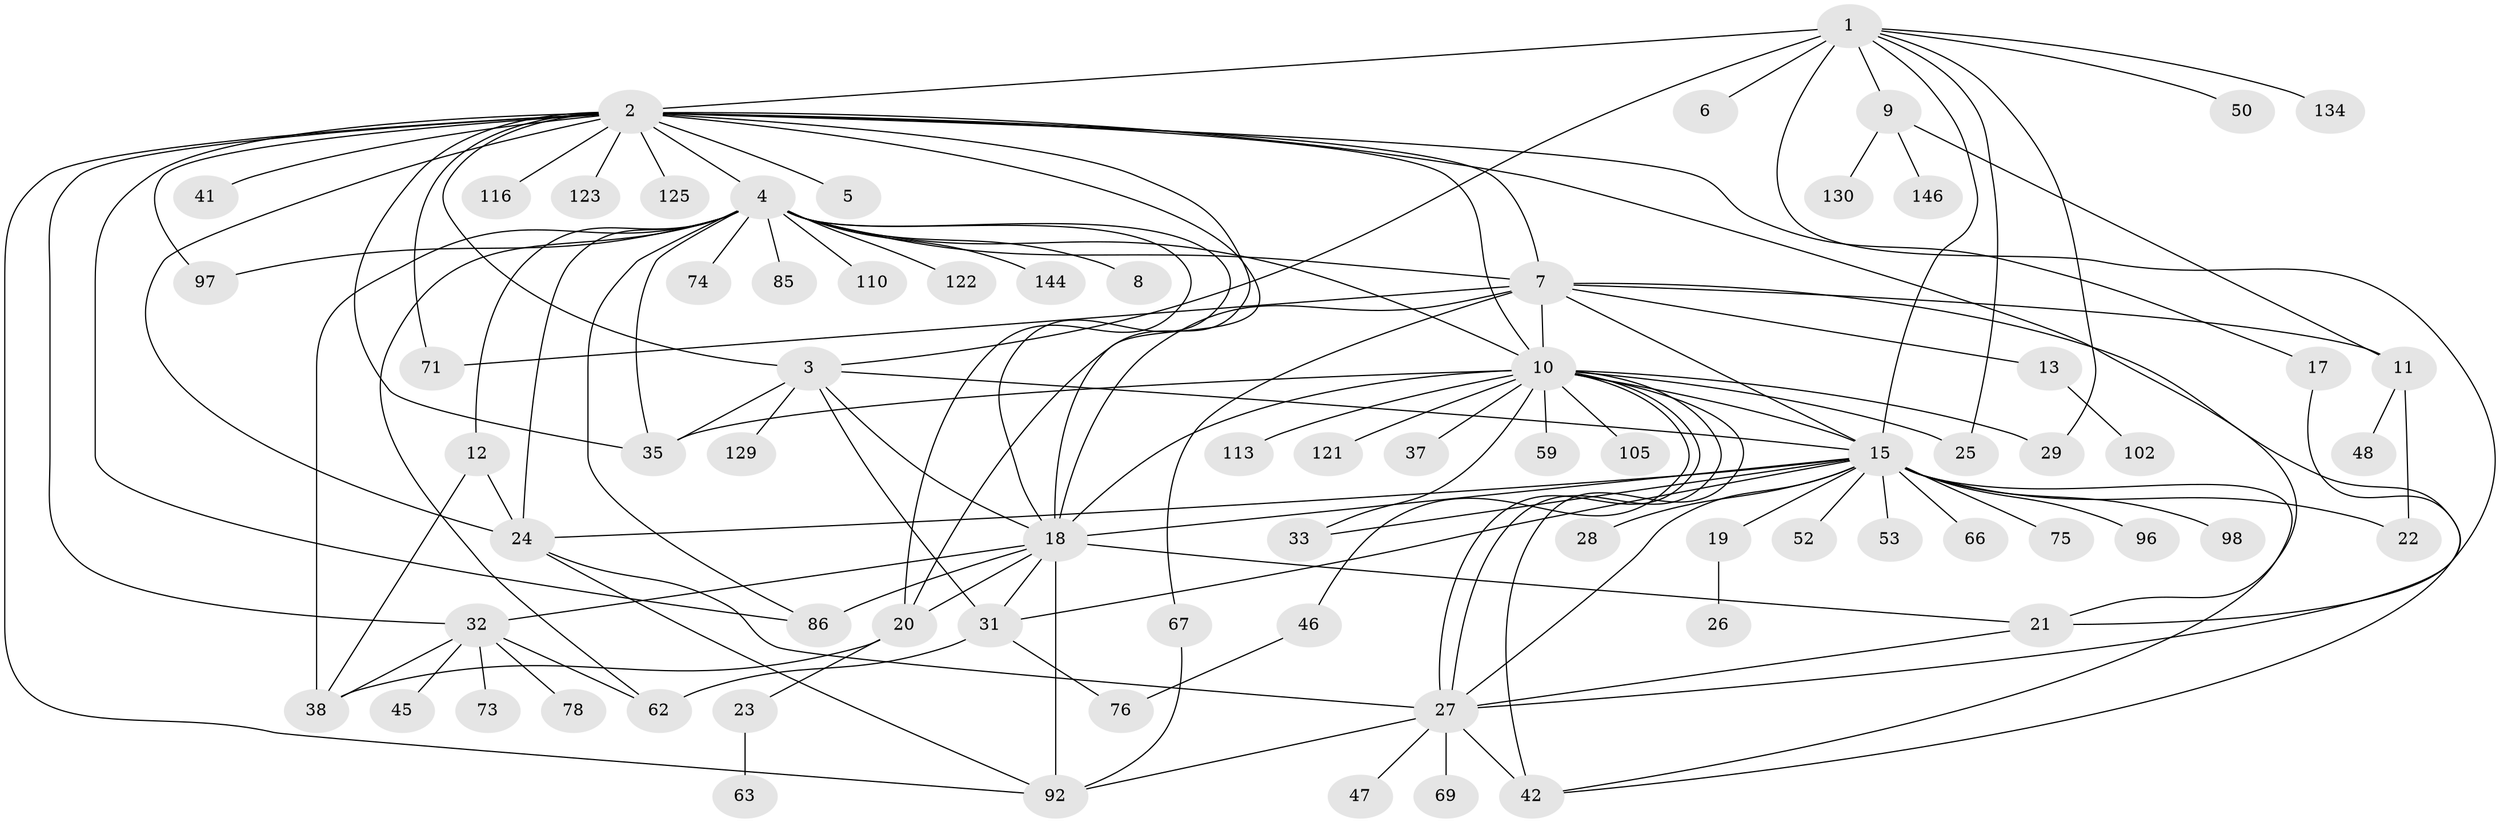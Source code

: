 // original degree distribution, {14: 0.006756756756756757, 16: 0.006756756756756757, 7: 0.013513513513513514, 18: 0.013513513513513514, 1: 0.46621621621621623, 8: 0.02702702702702703, 2: 0.22972972972972974, 4: 0.0472972972972973, 5: 0.0472972972972973, 3: 0.10135135135135136, 17: 0.006756756756756757, 9: 0.006756756756756757, 6: 0.013513513513513514, 11: 0.006756756756756757, 10: 0.006756756756756757}
// Generated by graph-tools (version 1.1) at 2025/14/03/09/25 04:14:22]
// undirected, 74 vertices, 125 edges
graph export_dot {
graph [start="1"]
  node [color=gray90,style=filled];
  1 [super="+119"];
  2 [super="+14+72+49+57+148+16"];
  3;
  4;
  5;
  6;
  7 [super="+90+120+133"];
  8 [super="+140"];
  9;
  10;
  11 [super="+64"];
  12 [super="+44"];
  13;
  15 [super="+56+39"];
  17;
  18 [super="+51+30+124"];
  19;
  20 [super="+132+115"];
  21 [super="+136+61"];
  22 [super="+109"];
  23 [super="+87"];
  24 [super="+126+108+99"];
  25;
  26 [super="+111"];
  27;
  28;
  29 [super="+94"];
  31 [super="+40+91"];
  32 [super="+65+81+34+80"];
  33 [super="+43"];
  35 [super="+100+95"];
  37;
  38 [super="+83+101"];
  41 [super="+118+89"];
  42 [super="+60"];
  45;
  46 [super="+70"];
  47;
  48 [super="+135"];
  50;
  52;
  53;
  59;
  62 [super="+84"];
  63;
  66;
  67;
  69 [super="+77"];
  71;
  73;
  74;
  75;
  76;
  78;
  85;
  86 [super="+88"];
  92 [super="+137"];
  96;
  97;
  98;
  102;
  105;
  110;
  113;
  116;
  121;
  122;
  123;
  125;
  129;
  130 [super="+141"];
  134;
  144;
  146;
  1 -- 2 [weight=3];
  1 -- 3;
  1 -- 6;
  1 -- 9;
  1 -- 15;
  1 -- 25;
  1 -- 29;
  1 -- 50;
  1 -- 134;
  1 -- 21;
  2 -- 3;
  2 -- 4;
  2 -- 5;
  2 -- 17;
  2 -- 20;
  2 -- 32 [weight=2];
  2 -- 86;
  2 -- 18;
  2 -- 7;
  2 -- 21;
  2 -- 97;
  2 -- 35;
  2 -- 71;
  2 -- 41;
  2 -- 10;
  2 -- 116;
  2 -- 24;
  2 -- 123;
  2 -- 92;
  2 -- 125;
  3 -- 31;
  3 -- 129;
  3 -- 18;
  3 -- 35;
  3 -- 15;
  4 -- 7;
  4 -- 8;
  4 -- 10;
  4 -- 12;
  4 -- 18;
  4 -- 20;
  4 -- 38;
  4 -- 62;
  4 -- 74;
  4 -- 85;
  4 -- 86;
  4 -- 97;
  4 -- 110;
  4 -- 122;
  4 -- 144;
  4 -- 24;
  4 -- 35;
  7 -- 13;
  7 -- 18 [weight=2];
  7 -- 67;
  7 -- 71;
  7 -- 11;
  7 -- 42;
  7 -- 10;
  7 -- 15;
  9 -- 11;
  9 -- 130;
  9 -- 146;
  10 -- 15;
  10 -- 25;
  10 -- 27;
  10 -- 27;
  10 -- 33;
  10 -- 35;
  10 -- 37;
  10 -- 46;
  10 -- 59;
  10 -- 105;
  10 -- 113;
  10 -- 121;
  10 -- 29;
  10 -- 42;
  10 -- 18;
  11 -- 22;
  11 -- 48;
  12 -- 24;
  12 -- 38 [weight=2];
  13 -- 102;
  15 -- 19;
  15 -- 22;
  15 -- 24;
  15 -- 27;
  15 -- 28;
  15 -- 33;
  15 -- 42;
  15 -- 52;
  15 -- 53;
  15 -- 66;
  15 -- 75;
  15 -- 98;
  15 -- 31;
  15 -- 96;
  15 -- 18 [weight=2];
  17 -- 27;
  18 -- 21;
  18 -- 32;
  18 -- 92;
  18 -- 31;
  18 -- 20;
  18 -- 86;
  19 -- 26;
  20 -- 23;
  20 -- 38;
  21 -- 27;
  23 -- 63;
  24 -- 27;
  24 -- 92;
  27 -- 42 [weight=2];
  27 -- 47;
  27 -- 69;
  27 -- 92;
  31 -- 62;
  31 -- 76;
  32 -- 38;
  32 -- 45;
  32 -- 73;
  32 -- 62;
  32 -- 78;
  46 -- 76;
  67 -- 92;
}
